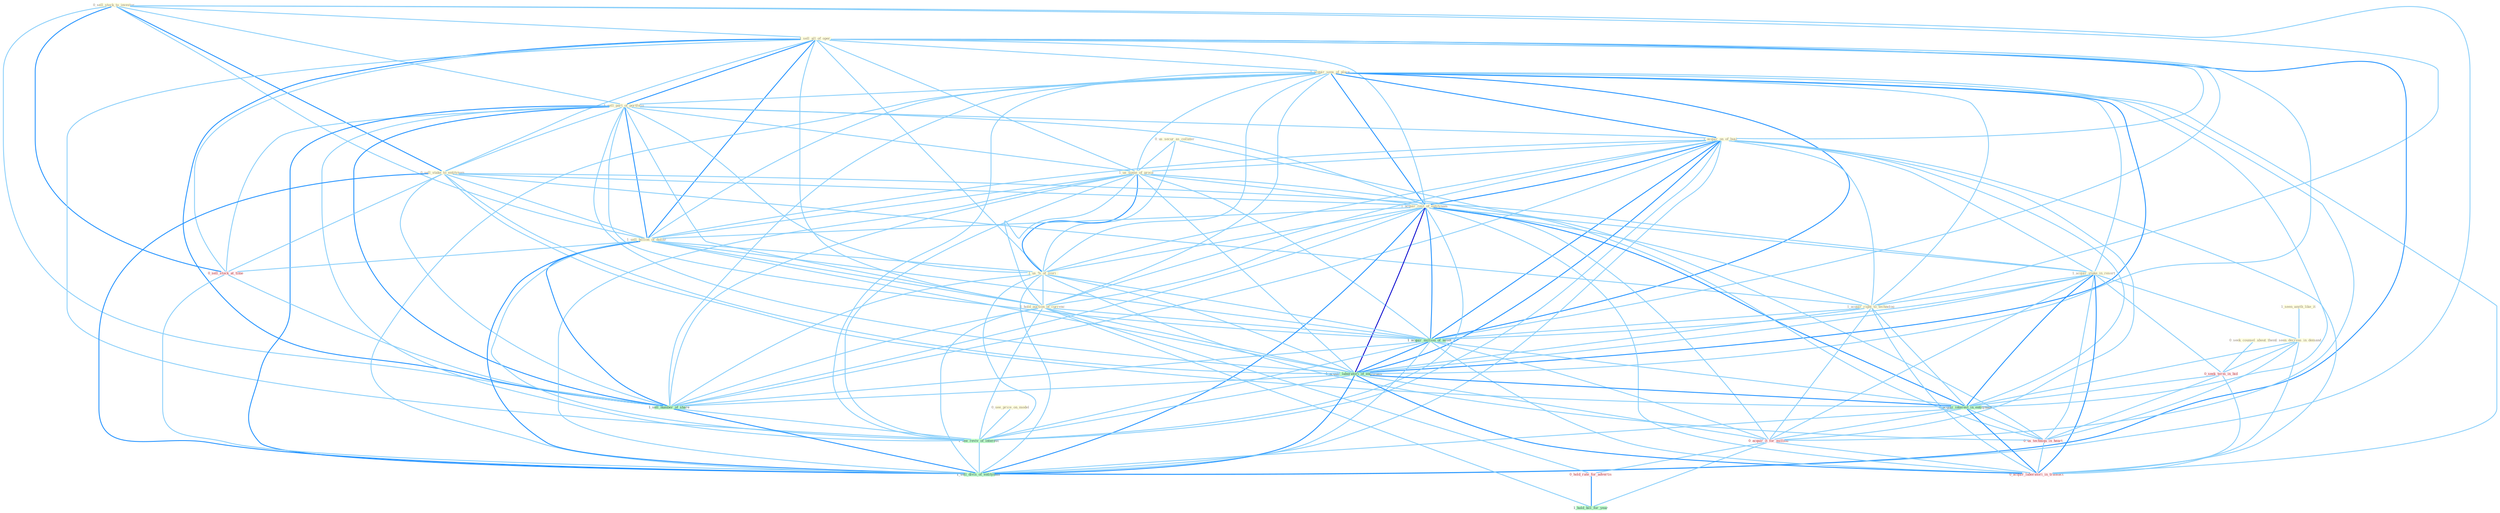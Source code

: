 Graph G{ 
    node
    [shape=polygon,style=filled,width=.5,height=.06,color="#BDFCC9",fixedsize=true,fontsize=4,
    fontcolor="#2f4f4f"];
    {node
    [color="#ffffe0", fontcolor="#8b7d6b"] "0_sell_stock_to_investor " "1_sell_all_of_oper " "0_us_secur_as_collater " "1_acquir_sens_of_place " "0_seek_counsel_about_them " "0_see_price_on_model " "1_sell_part_of_portfolio " "1_acquir_on_of_busi " "1_us_some_of_proce " "0_sell_stake_to_entitynam " "1_acquir_rest_of_entitynam " "1_sell_billion_of_dollar " "1_seen_anyth_like_it " "1_us_%_of_ivori " "1_acquir_stake_in_resort " "1_seen_decreas_in_demand " "1_hold_auction_of_currenc " "1_acquir_right_to_technolog "}
{node [color="#fff0f5", fontcolor="#b22222"] "0_seek_term_in_bid " "0_us_techniqu_in_heart " "0_acquir_it_for_million " "0_hold_rate_for_advertis " "0_acquir_laboratori_in_transact " "0_sell_stock_at_time "}
edge [color="#B0E2FF"];

	"0_sell_stock_to_investor " -- "1_sell_all_of_oper " [w="1", color="#87cefa" ];
	"0_sell_stock_to_investor " -- "1_sell_part_of_portfolio " [w="1", color="#87cefa" ];
	"0_sell_stock_to_investor " -- "0_sell_stake_to_entitynam " [w="2", color="#1e90ff" , len=0.8];
	"0_sell_stock_to_investor " -- "1_sell_billion_of_dollar " [w="1", color="#87cefa" ];
	"0_sell_stock_to_investor " -- "1_acquir_right_to_technolog " [w="1", color="#87cefa" ];
	"0_sell_stock_to_investor " -- "0_sell_stock_at_time " [w="2", color="#1e90ff" , len=0.8];
	"0_sell_stock_to_investor " -- "1_sell_number_of_share " [w="1", color="#87cefa" ];
	"0_sell_stock_to_investor " -- "1_sell_divis_of_entitynam " [w="1", color="#87cefa" ];
	"1_sell_all_of_oper " -- "1_acquir_sens_of_place " [w="1", color="#87cefa" ];
	"1_sell_all_of_oper " -- "1_sell_part_of_portfolio " [w="2", color="#1e90ff" , len=0.8];
	"1_sell_all_of_oper " -- "1_acquir_on_of_busi " [w="1", color="#87cefa" ];
	"1_sell_all_of_oper " -- "1_us_some_of_proce " [w="1", color="#87cefa" ];
	"1_sell_all_of_oper " -- "0_sell_stake_to_entitynam " [w="1", color="#87cefa" ];
	"1_sell_all_of_oper " -- "1_acquir_rest_of_entitynam " [w="1", color="#87cefa" ];
	"1_sell_all_of_oper " -- "1_sell_billion_of_dollar " [w="2", color="#1e90ff" , len=0.8];
	"1_sell_all_of_oper " -- "1_us_%_of_ivori " [w="1", color="#87cefa" ];
	"1_sell_all_of_oper " -- "1_hold_auction_of_currenc " [w="1", color="#87cefa" ];
	"1_sell_all_of_oper " -- "1_acquir_million_of_asset " [w="1", color="#87cefa" ];
	"1_sell_all_of_oper " -- "1_acquir_laboratori_of_entitynam " [w="1", color="#87cefa" ];
	"1_sell_all_of_oper " -- "0_sell_stock_at_time " [w="1", color="#87cefa" ];
	"1_sell_all_of_oper " -- "1_sell_number_of_share " [w="2", color="#1e90ff" , len=0.8];
	"1_sell_all_of_oper " -- "1_see_reviv_of_interest " [w="1", color="#87cefa" ];
	"1_sell_all_of_oper " -- "1_sell_divis_of_entitynam " [w="2", color="#1e90ff" , len=0.8];
	"0_us_secur_as_collater " -- "1_us_some_of_proce " [w="1", color="#87cefa" ];
	"0_us_secur_as_collater " -- "1_us_%_of_ivori " [w="1", color="#87cefa" ];
	"0_us_secur_as_collater " -- "0_us_techniqu_in_heart " [w="1", color="#87cefa" ];
	"1_acquir_sens_of_place " -- "1_sell_part_of_portfolio " [w="1", color="#87cefa" ];
	"1_acquir_sens_of_place " -- "1_acquir_on_of_busi " [w="2", color="#1e90ff" , len=0.8];
	"1_acquir_sens_of_place " -- "1_us_some_of_proce " [w="1", color="#87cefa" ];
	"1_acquir_sens_of_place " -- "1_acquir_rest_of_entitynam " [w="2", color="#1e90ff" , len=0.8];
	"1_acquir_sens_of_place " -- "1_sell_billion_of_dollar " [w="1", color="#87cefa" ];
	"1_acquir_sens_of_place " -- "1_us_%_of_ivori " [w="1", color="#87cefa" ];
	"1_acquir_sens_of_place " -- "1_acquir_stake_in_resort " [w="1", color="#87cefa" ];
	"1_acquir_sens_of_place " -- "1_hold_auction_of_currenc " [w="1", color="#87cefa" ];
	"1_acquir_sens_of_place " -- "1_acquir_right_to_technolog " [w="1", color="#87cefa" ];
	"1_acquir_sens_of_place " -- "1_acquir_million_of_asset " [w="2", color="#1e90ff" , len=0.8];
	"1_acquir_sens_of_place " -- "1_acquir_laboratori_of_entitynam " [w="2", color="#1e90ff" , len=0.8];
	"1_acquir_sens_of_place " -- "1_acquir_interest_in_entitynam " [w="1", color="#87cefa" ];
	"1_acquir_sens_of_place " -- "0_acquir_it_for_million " [w="1", color="#87cefa" ];
	"1_acquir_sens_of_place " -- "0_acquir_laboratori_in_transact " [w="1", color="#87cefa" ];
	"1_acquir_sens_of_place " -- "1_sell_number_of_share " [w="1", color="#87cefa" ];
	"1_acquir_sens_of_place " -- "1_see_reviv_of_interest " [w="1", color="#87cefa" ];
	"1_acquir_sens_of_place " -- "1_sell_divis_of_entitynam " [w="1", color="#87cefa" ];
	"0_seek_counsel_about_them " -- "0_seek_term_in_bid " [w="1", color="#87cefa" ];
	"0_see_price_on_model " -- "1_see_reviv_of_interest " [w="1", color="#87cefa" ];
	"1_sell_part_of_portfolio " -- "1_acquir_on_of_busi " [w="1", color="#87cefa" ];
	"1_sell_part_of_portfolio " -- "1_us_some_of_proce " [w="1", color="#87cefa" ];
	"1_sell_part_of_portfolio " -- "0_sell_stake_to_entitynam " [w="1", color="#87cefa" ];
	"1_sell_part_of_portfolio " -- "1_acquir_rest_of_entitynam " [w="1", color="#87cefa" ];
	"1_sell_part_of_portfolio " -- "1_sell_billion_of_dollar " [w="2", color="#1e90ff" , len=0.8];
	"1_sell_part_of_portfolio " -- "1_us_%_of_ivori " [w="1", color="#87cefa" ];
	"1_sell_part_of_portfolio " -- "1_hold_auction_of_currenc " [w="1", color="#87cefa" ];
	"1_sell_part_of_portfolio " -- "1_acquir_million_of_asset " [w="1", color="#87cefa" ];
	"1_sell_part_of_portfolio " -- "1_acquir_laboratori_of_entitynam " [w="1", color="#87cefa" ];
	"1_sell_part_of_portfolio " -- "0_sell_stock_at_time " [w="1", color="#87cefa" ];
	"1_sell_part_of_portfolio " -- "1_sell_number_of_share " [w="2", color="#1e90ff" , len=0.8];
	"1_sell_part_of_portfolio " -- "1_see_reviv_of_interest " [w="1", color="#87cefa" ];
	"1_sell_part_of_portfolio " -- "1_sell_divis_of_entitynam " [w="2", color="#1e90ff" , len=0.8];
	"1_acquir_on_of_busi " -- "1_us_some_of_proce " [w="1", color="#87cefa" ];
	"1_acquir_on_of_busi " -- "1_acquir_rest_of_entitynam " [w="2", color="#1e90ff" , len=0.8];
	"1_acquir_on_of_busi " -- "1_sell_billion_of_dollar " [w="1", color="#87cefa" ];
	"1_acquir_on_of_busi " -- "1_us_%_of_ivori " [w="1", color="#87cefa" ];
	"1_acquir_on_of_busi " -- "1_acquir_stake_in_resort " [w="1", color="#87cefa" ];
	"1_acquir_on_of_busi " -- "1_hold_auction_of_currenc " [w="1", color="#87cefa" ];
	"1_acquir_on_of_busi " -- "1_acquir_right_to_technolog " [w="1", color="#87cefa" ];
	"1_acquir_on_of_busi " -- "1_acquir_million_of_asset " [w="2", color="#1e90ff" , len=0.8];
	"1_acquir_on_of_busi " -- "1_acquir_laboratori_of_entitynam " [w="2", color="#1e90ff" , len=0.8];
	"1_acquir_on_of_busi " -- "1_acquir_interest_in_entitynam " [w="1", color="#87cefa" ];
	"1_acquir_on_of_busi " -- "0_acquir_it_for_million " [w="1", color="#87cefa" ];
	"1_acquir_on_of_busi " -- "0_acquir_laboratori_in_transact " [w="1", color="#87cefa" ];
	"1_acquir_on_of_busi " -- "1_sell_number_of_share " [w="1", color="#87cefa" ];
	"1_acquir_on_of_busi " -- "1_see_reviv_of_interest " [w="1", color="#87cefa" ];
	"1_acquir_on_of_busi " -- "1_sell_divis_of_entitynam " [w="1", color="#87cefa" ];
	"1_us_some_of_proce " -- "1_acquir_rest_of_entitynam " [w="1", color="#87cefa" ];
	"1_us_some_of_proce " -- "1_sell_billion_of_dollar " [w="1", color="#87cefa" ];
	"1_us_some_of_proce " -- "1_us_%_of_ivori " [w="2", color="#1e90ff" , len=0.8];
	"1_us_some_of_proce " -- "1_hold_auction_of_currenc " [w="1", color="#87cefa" ];
	"1_us_some_of_proce " -- "1_acquir_million_of_asset " [w="1", color="#87cefa" ];
	"1_us_some_of_proce " -- "1_acquir_laboratori_of_entitynam " [w="1", color="#87cefa" ];
	"1_us_some_of_proce " -- "0_us_techniqu_in_heart " [w="1", color="#87cefa" ];
	"1_us_some_of_proce " -- "1_sell_number_of_share " [w="1", color="#87cefa" ];
	"1_us_some_of_proce " -- "1_see_reviv_of_interest " [w="1", color="#87cefa" ];
	"1_us_some_of_proce " -- "1_sell_divis_of_entitynam " [w="1", color="#87cefa" ];
	"0_sell_stake_to_entitynam " -- "1_acquir_rest_of_entitynam " [w="1", color="#87cefa" ];
	"0_sell_stake_to_entitynam " -- "1_sell_billion_of_dollar " [w="1", color="#87cefa" ];
	"0_sell_stake_to_entitynam " -- "1_acquir_stake_in_resort " [w="1", color="#87cefa" ];
	"0_sell_stake_to_entitynam " -- "1_acquir_right_to_technolog " [w="1", color="#87cefa" ];
	"0_sell_stake_to_entitynam " -- "1_acquir_laboratori_of_entitynam " [w="1", color="#87cefa" ];
	"0_sell_stake_to_entitynam " -- "1_acquir_interest_in_entitynam " [w="1", color="#87cefa" ];
	"0_sell_stake_to_entitynam " -- "0_sell_stock_at_time " [w="1", color="#87cefa" ];
	"0_sell_stake_to_entitynam " -- "1_sell_number_of_share " [w="1", color="#87cefa" ];
	"0_sell_stake_to_entitynam " -- "1_sell_divis_of_entitynam " [w="2", color="#1e90ff" , len=0.8];
	"1_acquir_rest_of_entitynam " -- "1_sell_billion_of_dollar " [w="1", color="#87cefa" ];
	"1_acquir_rest_of_entitynam " -- "1_us_%_of_ivori " [w="1", color="#87cefa" ];
	"1_acquir_rest_of_entitynam " -- "1_acquir_stake_in_resort " [w="1", color="#87cefa" ];
	"1_acquir_rest_of_entitynam " -- "1_hold_auction_of_currenc " [w="1", color="#87cefa" ];
	"1_acquir_rest_of_entitynam " -- "1_acquir_right_to_technolog " [w="1", color="#87cefa" ];
	"1_acquir_rest_of_entitynam " -- "1_acquir_million_of_asset " [w="2", color="#1e90ff" , len=0.8];
	"1_acquir_rest_of_entitynam " -- "1_acquir_laboratori_of_entitynam " [w="3", color="#0000cd" , len=0.6];
	"1_acquir_rest_of_entitynam " -- "1_acquir_interest_in_entitynam " [w="2", color="#1e90ff" , len=0.8];
	"1_acquir_rest_of_entitynam " -- "0_acquir_it_for_million " [w="1", color="#87cefa" ];
	"1_acquir_rest_of_entitynam " -- "0_acquir_laboratori_in_transact " [w="1", color="#87cefa" ];
	"1_acquir_rest_of_entitynam " -- "1_sell_number_of_share " [w="1", color="#87cefa" ];
	"1_acquir_rest_of_entitynam " -- "1_see_reviv_of_interest " [w="1", color="#87cefa" ];
	"1_acquir_rest_of_entitynam " -- "1_sell_divis_of_entitynam " [w="2", color="#1e90ff" , len=0.8];
	"1_sell_billion_of_dollar " -- "1_us_%_of_ivori " [w="1", color="#87cefa" ];
	"1_sell_billion_of_dollar " -- "1_hold_auction_of_currenc " [w="1", color="#87cefa" ];
	"1_sell_billion_of_dollar " -- "1_acquir_million_of_asset " [w="1", color="#87cefa" ];
	"1_sell_billion_of_dollar " -- "1_acquir_laboratori_of_entitynam " [w="1", color="#87cefa" ];
	"1_sell_billion_of_dollar " -- "0_sell_stock_at_time " [w="1", color="#87cefa" ];
	"1_sell_billion_of_dollar " -- "1_sell_number_of_share " [w="2", color="#1e90ff" , len=0.8];
	"1_sell_billion_of_dollar " -- "1_see_reviv_of_interest " [w="1", color="#87cefa" ];
	"1_sell_billion_of_dollar " -- "1_sell_divis_of_entitynam " [w="2", color="#1e90ff" , len=0.8];
	"1_seen_anyth_like_it " -- "1_seen_decreas_in_demand " [w="1", color="#87cefa" ];
	"1_us_%_of_ivori " -- "1_hold_auction_of_currenc " [w="1", color="#87cefa" ];
	"1_us_%_of_ivori " -- "1_acquir_million_of_asset " [w="1", color="#87cefa" ];
	"1_us_%_of_ivori " -- "1_acquir_laboratori_of_entitynam " [w="1", color="#87cefa" ];
	"1_us_%_of_ivori " -- "0_us_techniqu_in_heart " [w="1", color="#87cefa" ];
	"1_us_%_of_ivori " -- "1_sell_number_of_share " [w="1", color="#87cefa" ];
	"1_us_%_of_ivori " -- "1_see_reviv_of_interest " [w="1", color="#87cefa" ];
	"1_us_%_of_ivori " -- "1_sell_divis_of_entitynam " [w="1", color="#87cefa" ];
	"1_acquir_stake_in_resort " -- "1_seen_decreas_in_demand " [w="1", color="#87cefa" ];
	"1_acquir_stake_in_resort " -- "1_acquir_right_to_technolog " [w="1", color="#87cefa" ];
	"1_acquir_stake_in_resort " -- "1_acquir_million_of_asset " [w="1", color="#87cefa" ];
	"1_acquir_stake_in_resort " -- "1_acquir_laboratori_of_entitynam " [w="1", color="#87cefa" ];
	"1_acquir_stake_in_resort " -- "0_seek_term_in_bid " [w="1", color="#87cefa" ];
	"1_acquir_stake_in_resort " -- "1_acquir_interest_in_entitynam " [w="2", color="#1e90ff" , len=0.8];
	"1_acquir_stake_in_resort " -- "0_us_techniqu_in_heart " [w="1", color="#87cefa" ];
	"1_acquir_stake_in_resort " -- "0_acquir_it_for_million " [w="1", color="#87cefa" ];
	"1_acquir_stake_in_resort " -- "0_acquir_laboratori_in_transact " [w="2", color="#1e90ff" , len=0.8];
	"1_seen_decreas_in_demand " -- "0_seek_term_in_bid " [w="1", color="#87cefa" ];
	"1_seen_decreas_in_demand " -- "1_acquir_interest_in_entitynam " [w="1", color="#87cefa" ];
	"1_seen_decreas_in_demand " -- "0_us_techniqu_in_heart " [w="1", color="#87cefa" ];
	"1_seen_decreas_in_demand " -- "0_acquir_laboratori_in_transact " [w="1", color="#87cefa" ];
	"1_hold_auction_of_currenc " -- "1_acquir_million_of_asset " [w="1", color="#87cefa" ];
	"1_hold_auction_of_currenc " -- "1_acquir_laboratori_of_entitynam " [w="1", color="#87cefa" ];
	"1_hold_auction_of_currenc " -- "0_hold_rate_for_advertis " [w="1", color="#87cefa" ];
	"1_hold_auction_of_currenc " -- "1_sell_number_of_share " [w="1", color="#87cefa" ];
	"1_hold_auction_of_currenc " -- "1_see_reviv_of_interest " [w="1", color="#87cefa" ];
	"1_hold_auction_of_currenc " -- "1_hold_bill_for_year " [w="1", color="#87cefa" ];
	"1_hold_auction_of_currenc " -- "1_sell_divis_of_entitynam " [w="1", color="#87cefa" ];
	"1_acquir_right_to_technolog " -- "1_acquir_million_of_asset " [w="1", color="#87cefa" ];
	"1_acquir_right_to_technolog " -- "1_acquir_laboratori_of_entitynam " [w="1", color="#87cefa" ];
	"1_acquir_right_to_technolog " -- "1_acquir_interest_in_entitynam " [w="1", color="#87cefa" ];
	"1_acquir_right_to_technolog " -- "0_acquir_it_for_million " [w="1", color="#87cefa" ];
	"1_acquir_right_to_technolog " -- "0_acquir_laboratori_in_transact " [w="1", color="#87cefa" ];
	"1_acquir_million_of_asset " -- "1_acquir_laboratori_of_entitynam " [w="2", color="#1e90ff" , len=0.8];
	"1_acquir_million_of_asset " -- "1_acquir_interest_in_entitynam " [w="1", color="#87cefa" ];
	"1_acquir_million_of_asset " -- "0_acquir_it_for_million " [w="1", color="#87cefa" ];
	"1_acquir_million_of_asset " -- "0_acquir_laboratori_in_transact " [w="1", color="#87cefa" ];
	"1_acquir_million_of_asset " -- "1_sell_number_of_share " [w="1", color="#87cefa" ];
	"1_acquir_million_of_asset " -- "1_see_reviv_of_interest " [w="1", color="#87cefa" ];
	"1_acquir_million_of_asset " -- "1_sell_divis_of_entitynam " [w="1", color="#87cefa" ];
	"1_acquir_laboratori_of_entitynam " -- "1_acquir_interest_in_entitynam " [w="2", color="#1e90ff" , len=0.8];
	"1_acquir_laboratori_of_entitynam " -- "0_acquir_it_for_million " [w="1", color="#87cefa" ];
	"1_acquir_laboratori_of_entitynam " -- "0_acquir_laboratori_in_transact " [w="2", color="#1e90ff" , len=0.8];
	"1_acquir_laboratori_of_entitynam " -- "1_sell_number_of_share " [w="1", color="#87cefa" ];
	"1_acquir_laboratori_of_entitynam " -- "1_see_reviv_of_interest " [w="1", color="#87cefa" ];
	"1_acquir_laboratori_of_entitynam " -- "1_sell_divis_of_entitynam " [w="2", color="#1e90ff" , len=0.8];
	"0_seek_term_in_bid " -- "1_acquir_interest_in_entitynam " [w="1", color="#87cefa" ];
	"0_seek_term_in_bid " -- "0_us_techniqu_in_heart " [w="1", color="#87cefa" ];
	"0_seek_term_in_bid " -- "0_acquir_laboratori_in_transact " [w="1", color="#87cefa" ];
	"1_acquir_interest_in_entitynam " -- "0_us_techniqu_in_heart " [w="1", color="#87cefa" ];
	"1_acquir_interest_in_entitynam " -- "0_acquir_it_for_million " [w="1", color="#87cefa" ];
	"1_acquir_interest_in_entitynam " -- "0_acquir_laboratori_in_transact " [w="2", color="#1e90ff" , len=0.8];
	"1_acquir_interest_in_entitynam " -- "1_sell_divis_of_entitynam " [w="1", color="#87cefa" ];
	"0_us_techniqu_in_heart " -- "0_acquir_laboratori_in_transact " [w="1", color="#87cefa" ];
	"0_acquir_it_for_million " -- "0_hold_rate_for_advertis " [w="1", color="#87cefa" ];
	"0_acquir_it_for_million " -- "0_acquir_laboratori_in_transact " [w="1", color="#87cefa" ];
	"0_acquir_it_for_million " -- "1_hold_bill_for_year " [w="1", color="#87cefa" ];
	"0_hold_rate_for_advertis " -- "1_hold_bill_for_year " [w="2", color="#1e90ff" , len=0.8];
	"0_sell_stock_at_time " -- "1_sell_number_of_share " [w="1", color="#87cefa" ];
	"0_sell_stock_at_time " -- "1_sell_divis_of_entitynam " [w="1", color="#87cefa" ];
	"1_sell_number_of_share " -- "1_see_reviv_of_interest " [w="1", color="#87cefa" ];
	"1_sell_number_of_share " -- "1_sell_divis_of_entitynam " [w="2", color="#1e90ff" , len=0.8];
	"1_see_reviv_of_interest " -- "1_sell_divis_of_entitynam " [w="1", color="#87cefa" ];
}